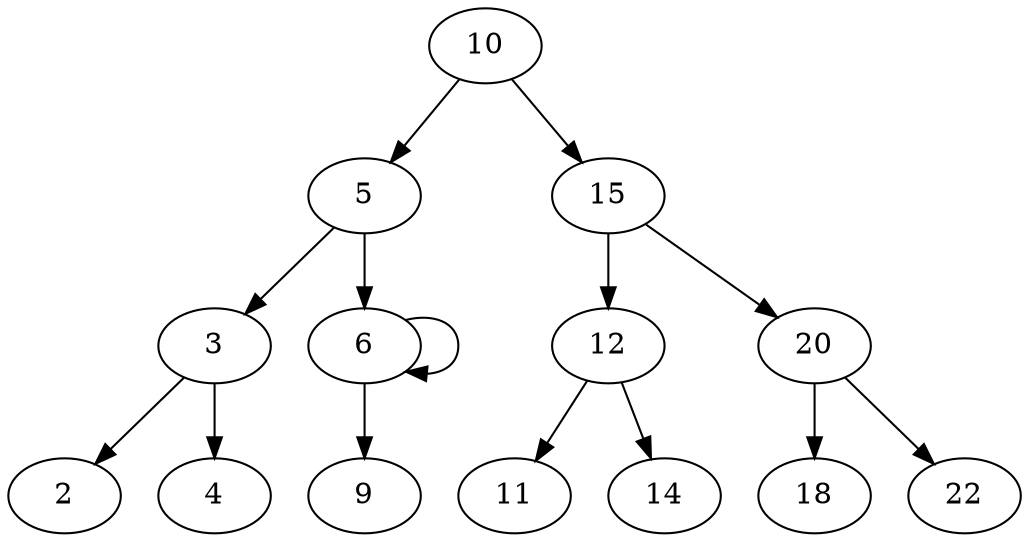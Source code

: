 digraph G{
	10;
	10 -> 5;
	5 -> 3;
	3 -> 2;
	3 -> 4;
	5 -> 6;
	6 -> 6;
	6 -> 9;
	10 -> 15;
	15 -> 12;
	12 -> 11;
	12 -> 14;
	15 -> 20;
	20 -> 18;
	20 -> 22;
}
